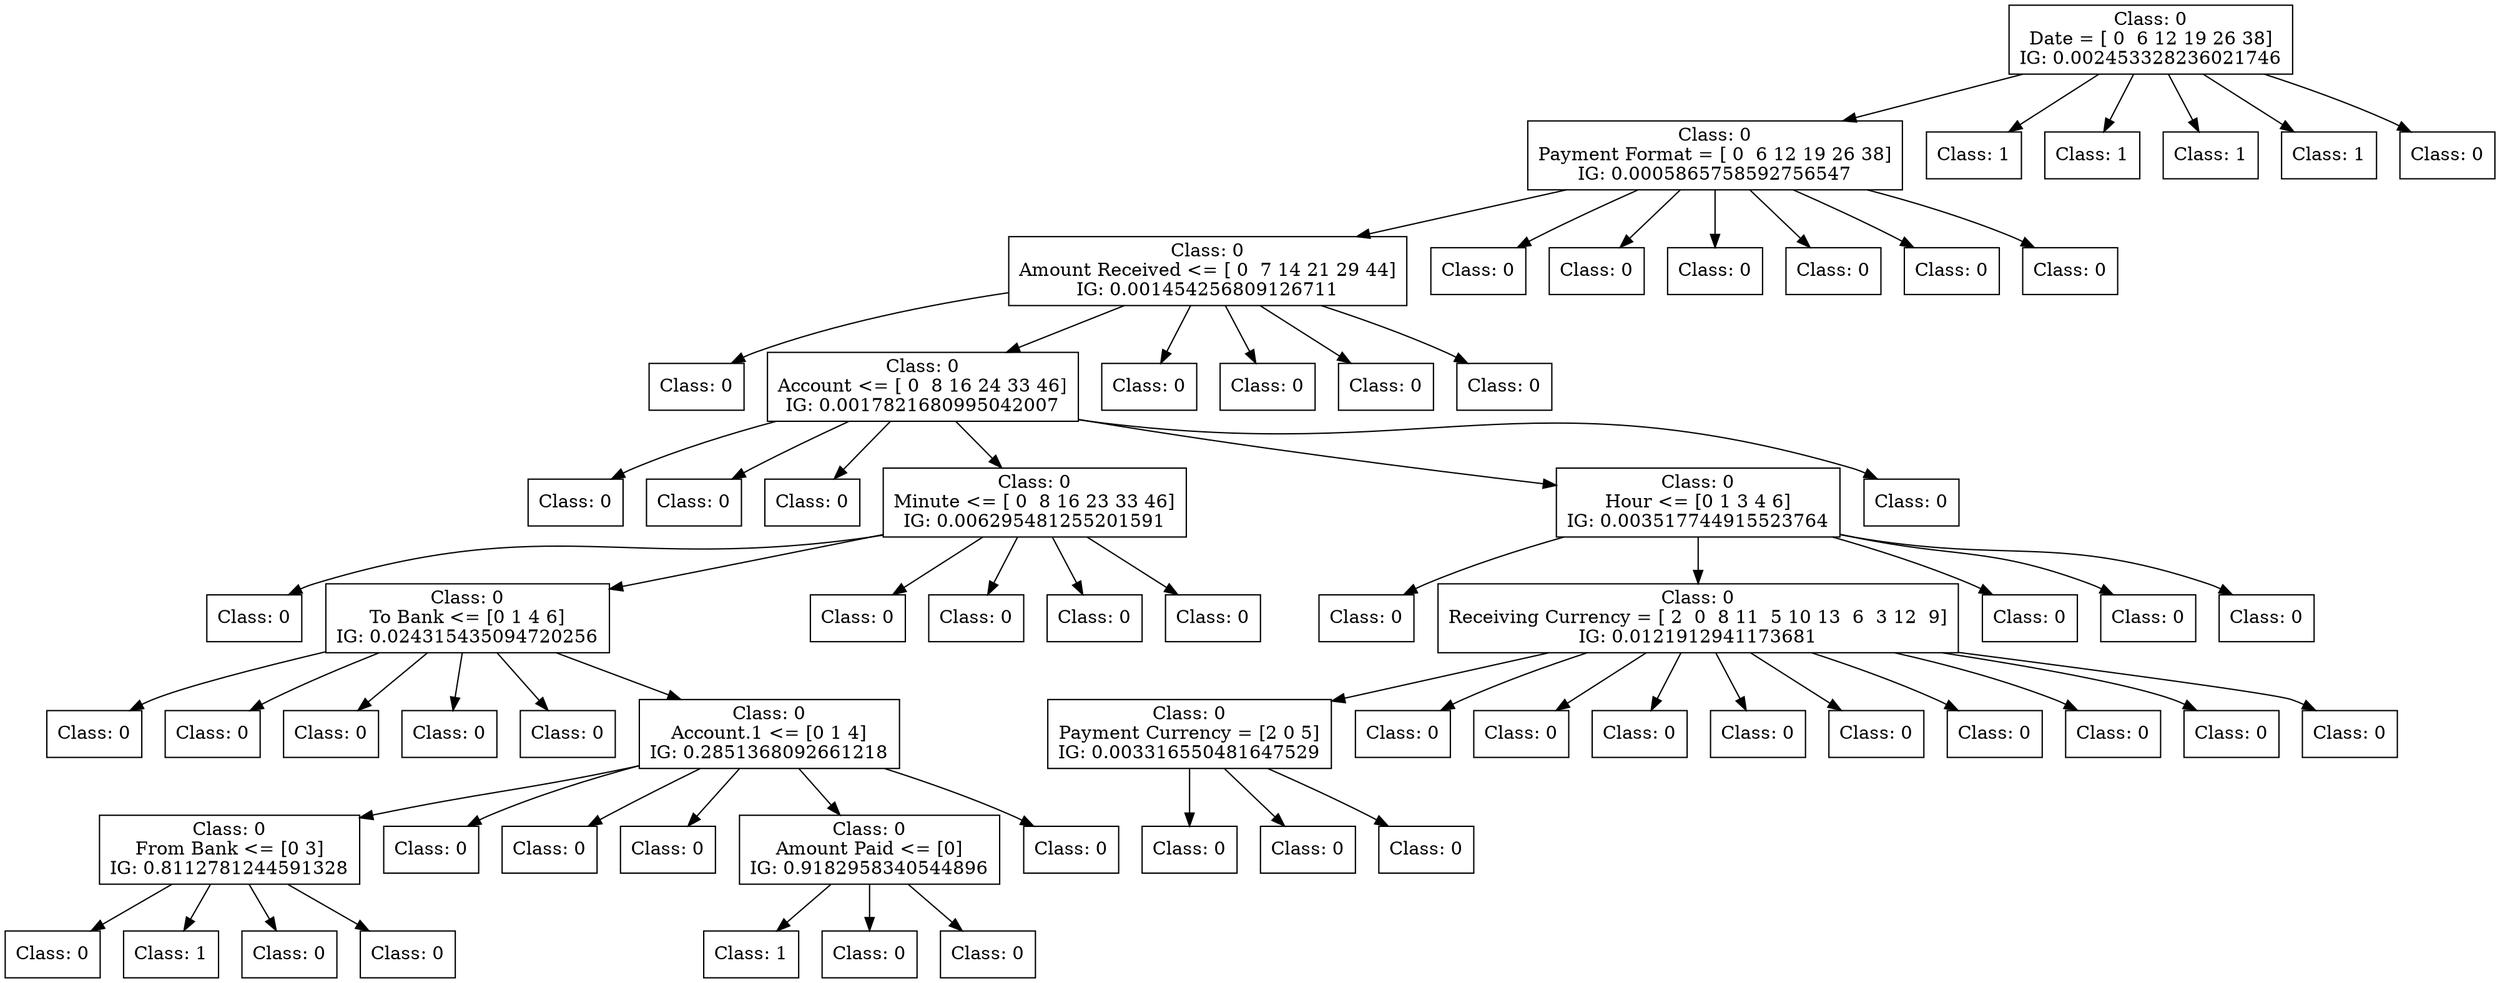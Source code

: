 digraph DecisionTree {
	rankdir=TD;
	node [shape=box];
	1585547145328 [label="Class: 0
Date = [ 0  6 12 19 26 38]
IG: 0.002453328236021746"];
	1585547248928 [label="Class: 0
Payment Format = [ 0  6 12 19 26 38]
IG: 0.0005865758592756547"];
	1585547145328 -> 1585547248928;
	1585547252576 [label="Class: 0
Amount Received <= [ 0  7 14 21 29 44]
IG: 0.001454256809126711"];
	1585547248928 -> 1585547252576;
	1585547250224 [label="Class: 0
"];
	1585547252576 -> 1585547250224;
	1585547253824 [label="Class: 0
Account <= [ 0  8 16 24 33 46]
IG: 0.0017821680995042007"];
	1585547252576 -> 1585547253824;
	1585547252720 [label="Class: 0
"];
	1585547253824 -> 1585547252720;
	1585547254736 [label="Class: 0
"];
	1585547253824 -> 1585547254736;
	1585547252432 [label="Class: 0
"];
	1585547253824 -> 1585547252432;
	1585547249312 [label="Class: 0
Minute <= [ 0  8 16 23 33 46]
IG: 0.006295481255201591"];
	1585547253824 -> 1585547249312;
	1585547250320 [label="Class: 0
"];
	1585547249312 -> 1585547250320;
	1585547255648 [label="Class: 0
To Bank <= [0 1 4 6]
IG: 0.024315435094720256"];
	1585547249312 -> 1585547255648;
	1585547254208 [label="Class: 0
"];
	1585547255648 -> 1585547254208;
	1585547256560 [label="Class: 0
"];
	1585547255648 -> 1585547256560;
	1585547254784 [label="Class: 0
"];
	1585547255648 -> 1585547254784;
	1585547255936 [label="Class: 0
"];
	1585547255648 -> 1585547255936;
	1585547256320 [label="Class: 0
"];
	1585547255648 -> 1585547256320;
	1585547256080 [label="Class: 0
Account.1 <= [0 1 4]
IG: 0.2851368092661218"];
	1585547255648 -> 1585547256080;
	1585547250080 [label="Class: 0
From Bank <= [0 3]
IG: 0.8112781244591328"];
	1585547256080 -> 1585547250080;
	1585547258672 [label="Class: 0
"];
	1585547250080 -> 1585547258672;
	1585547258096 [label="Class: 1
"];
	1585547250080 -> 1585547258096;
	1585547256128 [label="Class: 0
"];
	1585547250080 -> 1585547256128;
	1585547253248 [label="Class: 0
"];
	1585547250080 -> 1585547253248;
	1585547257808 [label="Class: 0
"];
	1585547256080 -> 1585547257808;
	1585547251616 [label="Class: 0
"];
	1585547256080 -> 1585547251616;
	1585547249840 [label="Class: 0
"];
	1585547256080 -> 1585547249840;
	1585547255120 [label="Class: 0
Amount Paid <= [0]
IG: 0.9182958340544896"];
	1585547256080 -> 1585547255120;
	1585547259200 [label="Class: 1
"];
	1585547255120 -> 1585547259200;
	1585547259392 [label="Class: 0
"];
	1585547255120 -> 1585547259392;
	1585547250032 [label="Class: 0
"];
	1585547255120 -> 1585547250032;
	1585547256368 [label="Class: 0
"];
	1585547256080 -> 1585547256368;
	1585547250128 [label="Class: 0
"];
	1585547249312 -> 1585547250128;
	1585547247776 [label="Class: 0
"];
	1585547249312 -> 1585547247776;
	1585547255408 [label="Class: 0
"];
	1585547249312 -> 1585547255408;
	1585547255168 [label="Class: 0
"];
	1585547249312 -> 1585547255168;
	1585547254496 [label="Class: 0
Hour <= [0 1 3 4 6]
IG: 0.003517744915523764"];
	1585547253824 -> 1585547254496;
	1585547260064 [label="Class: 0
"];
	1585547254496 -> 1585547260064;
	1585547259776 [label="Class: 0
Receiving Currency = [ 2  0  8 11  5 10 13  6  3 12  9]
IG: 0.0121912941173681"];
	1585547254496 -> 1585547259776;
	1585547260448 [label="Class: 0
Payment Currency = [2 0 5]
IG: 0.003316550481647529"];
	1585547259776 -> 1585547260448;
	1585547260880 [label="Class: 0
"];
	1585547260448 -> 1585547260880;
	1585547261072 [label="Class: 0
"];
	1585547260448 -> 1585547261072;
	1585547260544 [label="Class: 0
"];
	1585547260448 -> 1585547260544;
	1585547259872 [label="Class: 0
"];
	1585547259776 -> 1585547259872;
	1585547257424 [label="Class: 0
"];
	1585547259776 -> 1585547257424;
	1585547259488 [label="Class: 0
"];
	1585547259776 -> 1585547259488;
	1585547258912 [label="Class: 0
"];
	1585547259776 -> 1585547258912;
	1585547259248 [label="Class: 0
"];
	1585547259776 -> 1585547259248;
	1585547249696 [label="Class: 0
"];
	1585547259776 -> 1585547249696;
	1585547252816 [label="Class: 0
"];
	1585547259776 -> 1585547252816;
	1585547258240 [label="Class: 0
"];
	1585547259776 -> 1585547258240;
	1585547259104 [label="Class: 0
"];
	1585547259776 -> 1585547259104;
	1585547258864 [label="Class: 0
"];
	1585547254496 -> 1585547258864;
	1585547259584 [label="Class: 0
"];
	1585547254496 -> 1585547259584;
	1585547259632 [label="Class: 0
"];
	1585547254496 -> 1585547259632;
	1585547254256 [label="Class: 0
"];
	1585547253824 -> 1585547254256;
	1585547250944 [label="Class: 0
"];
	1585547252576 -> 1585547250944;
	1585547248784 [label="Class: 0
"];
	1585547252576 -> 1585547248784;
	1585547253584 [label="Class: 0
"];
	1585547252576 -> 1585547253584;
	1585547253344 [label="Class: 0
"];
	1585547252576 -> 1585547253344;
	1585547253152 [label="Class: 0
"];
	1585547248928 -> 1585547253152;
	1585547250896 [label="Class: 0
"];
	1585547248928 -> 1585547250896;
	1585547248736 [label="Class: 0
"];
	1585547248928 -> 1585547248736;
	1585547253008 [label="Class: 0
"];
	1585547248928 -> 1585547253008;
	1585547252768 [label="Class: 0
"];
	1585547248928 -> 1585547252768;
	1585547252960 [label="Class: 0
"];
	1585547248928 -> 1585547252960;
	1585547249504 [label="Class: 1
"];
	1585547145328 -> 1585547249504;
	1585547247968 [label="Class: 1
"];
	1585547145328 -> 1585547247968;
	1585547248976 [label="Class: 1
"];
	1585547145328 -> 1585547248976;
	1585547248400 [label="Class: 1
"];
	1585547145328 -> 1585547248400;
	1585547250704 [label="Class: 0
"];
	1585547145328 -> 1585547250704;
}
